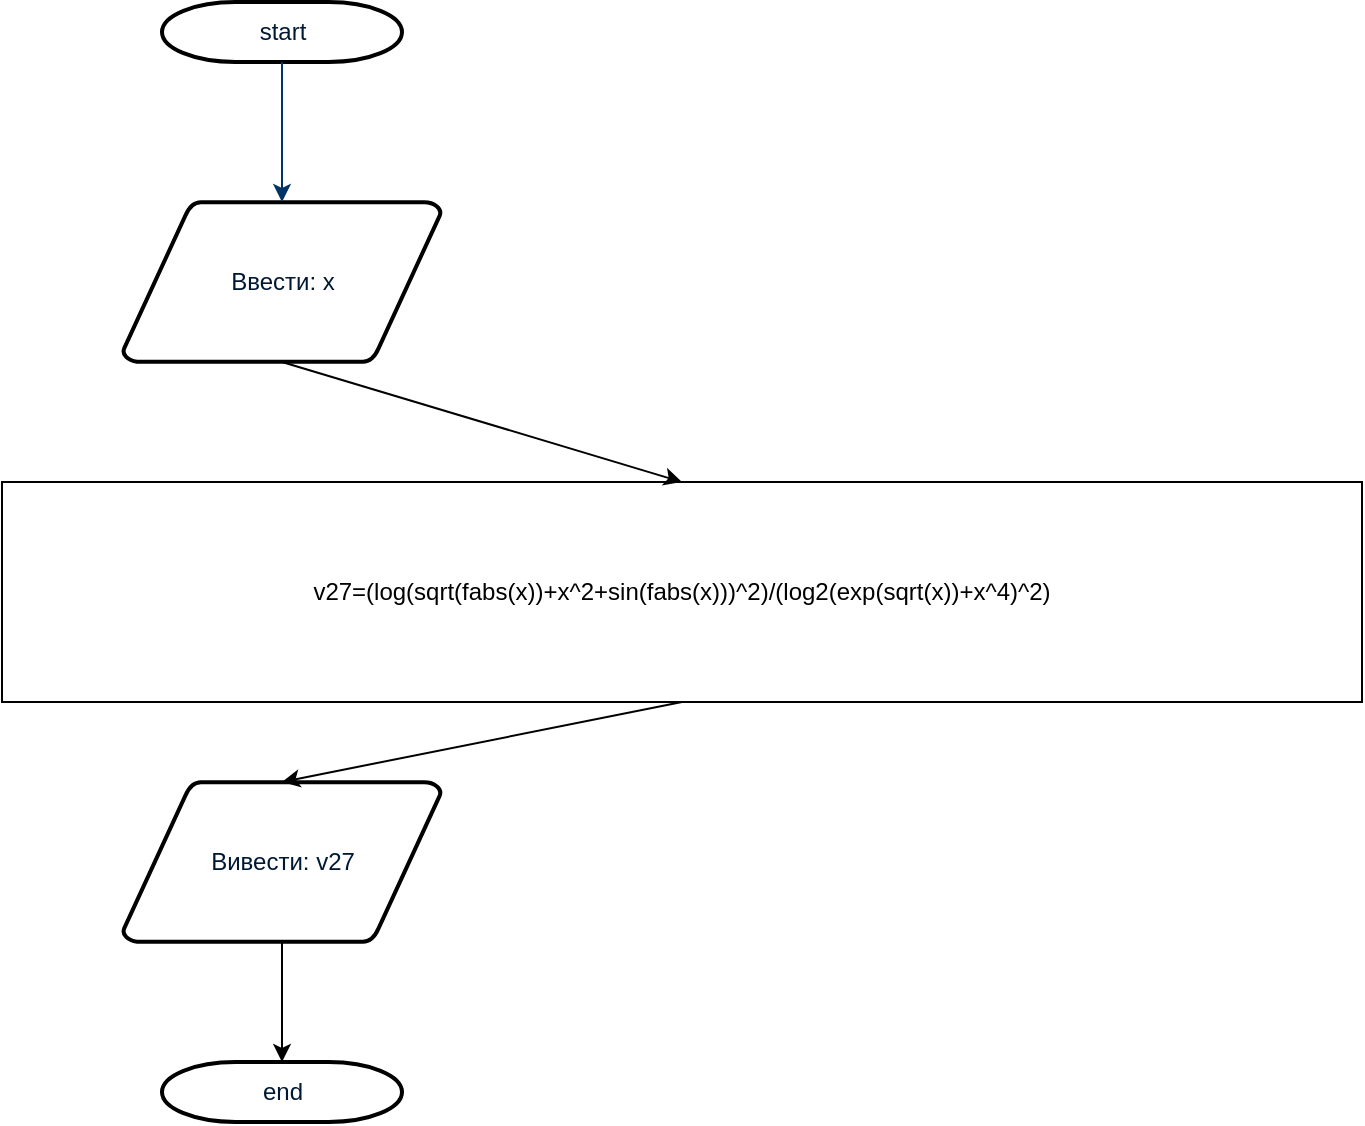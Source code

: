 <mxfile version="12.1.1" type="google" pages="1"><diagram id="6a731a19-8d31-9384-78a2-239565b7b9f0" name="Page-1"><mxGraphModel dx="856" dy="613" grid="1" gridSize="10" guides="1" tooltips="1" connect="1" arrows="1" fold="1" page="1" pageScale="1" pageWidth="1169" pageHeight="827" background="#ffffff" math="0" shadow="0"><root><mxCell id="0"/><mxCell id="1" parent="0"/><mxCell id="2" value="start" style="shape=mxgraph.flowchart.terminator;fillColor=#FFFFFF;strokeColor=#000000;strokeWidth=2;gradientColor=none;gradientDirection=north;fontColor=#001933;fontStyle=0;html=1;" parent="1" vertex="1"><mxGeometry x="270" y="60" width="120" height="30" as="geometry"/></mxCell><mxCell id="3" value="Ввести: x" style="shape=mxgraph.flowchart.data;fillColor=#FFFFFF;strokeColor=#000000;strokeWidth=2;gradientColor=none;gradientDirection=north;fontColor=#001933;fontStyle=0;html=1;" parent="1" vertex="1"><mxGeometry x="250.5" y="160" width="159" height="80" as="geometry"/></mxCell><mxCell id="7" style="fontColor=#001933;fontStyle=1;strokeColor=#003366;strokeWidth=1;html=1;" parent="1" source="2" target="3" edge="1"><mxGeometry relative="1" as="geometry"/></mxCell><mxCell id="40" value="end" style="shape=mxgraph.flowchart.terminator;fillColor=#FFFFFF;strokeColor=#000000;strokeWidth=2;gradientColor=none;gradientDirection=north;fontColor=#001933;fontStyle=0;html=1;" parent="1" vertex="1"><mxGeometry x="270" y="590" width="120" height="30" as="geometry"/></mxCell><mxCell id="jVWJsgbQ31PW4urAEGHw-57" value="Вивести: v27" style="shape=mxgraph.flowchart.data;fillColor=#FFFFFF;strokeColor=#000000;strokeWidth=2;gradientColor=none;gradientDirection=north;fontColor=#001933;fontStyle=0;html=1;" parent="1" vertex="1"><mxGeometry x="250.5" y="450" width="159" height="80" as="geometry"/></mxCell><mxCell id="jVWJsgbQ31PW4urAEGHw-58" value="" style="endArrow=classic;html=1;exitX=0.5;exitY=1;exitDx=0;exitDy=0;exitPerimeter=0;entryX=0.5;entryY=0;entryDx=0;entryDy=0;entryPerimeter=0;" parent="1" source="jVWJsgbQ31PW4urAEGHw-57" target="40" edge="1"><mxGeometry width="50" height="50" relative="1" as="geometry"><mxPoint x="240" y="630" as="sourcePoint"/><mxPoint x="240" y="670" as="targetPoint"/></mxGeometry></mxCell><mxCell id="jVWJsgbQ31PW4urAEGHw-60" value="v27=(log(sqrt(fabs(x))+x^2+sin(fabs(x)))^2)/(log2(exp(sqrt(x))+x^4)^2)" style="rounded=0;whiteSpace=wrap;html=1;" parent="1" vertex="1"><mxGeometry x="190" y="300" width="680" height="110" as="geometry"/></mxCell><mxCell id="jVWJsgbQ31PW4urAEGHw-62" value="" style="endArrow=classic;html=1;exitX=0.5;exitY=1;exitDx=0;exitDy=0;exitPerimeter=0;entryX=0.5;entryY=0;entryDx=0;entryDy=0;" parent="1" source="3" target="jVWJsgbQ31PW4urAEGHw-60" edge="1"><mxGeometry width="50" height="50" relative="1" as="geometry"><mxPoint x="190" y="690" as="sourcePoint"/><mxPoint x="240" y="640" as="targetPoint"/></mxGeometry></mxCell><mxCell id="jVWJsgbQ31PW4urAEGHw-63" value="" style="endArrow=classic;html=1;exitX=0.5;exitY=1;exitDx=0;exitDy=0;entryX=0.5;entryY=0;entryDx=0;entryDy=0;entryPerimeter=0;" parent="1" source="jVWJsgbQ31PW4urAEGHw-60" target="jVWJsgbQ31PW4urAEGHw-57" edge="1"><mxGeometry width="50" height="50" relative="1" as="geometry"><mxPoint x="190" y="690" as="sourcePoint"/><mxPoint x="240" y="640" as="targetPoint"/></mxGeometry></mxCell></root></mxGraphModel></diagram></mxfile>
